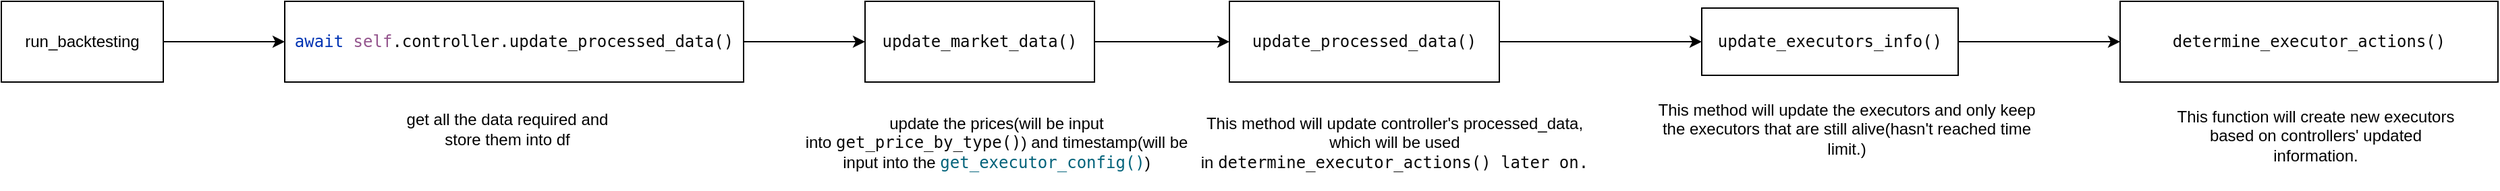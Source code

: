 <mxfile version="24.7.5">
  <diagram name="Page-1" id="tSQSDfrLt_4Sb2esOX55">
    <mxGraphModel dx="367" dy="408" grid="1" gridSize="10" guides="1" tooltips="1" connect="1" arrows="1" fold="1" page="1" pageScale="1" pageWidth="850" pageHeight="1100" math="0" shadow="0">
      <root>
        <mxCell id="0" />
        <mxCell id="1" parent="0" />
        <mxCell id="OFvOzKxzUaFmHOgw1V_2-1" value="run_backtesting" style="rounded=0;whiteSpace=wrap;html=1;" vertex="1" parent="1">
          <mxGeometry x="140" y="420" width="120" height="60" as="geometry" />
        </mxCell>
        <mxCell id="OFvOzKxzUaFmHOgw1V_2-2" value="&lt;div style=&quot;background-color:#ffffff;color:#080808&quot;&gt;&lt;pre style=&quot;font-family:&#39;JetBrains Mono&#39;,monospace;font-size:9.0pt;&quot;&gt;&lt;div&gt;&lt;pre style=&quot;font-family:&#39;JetBrains Mono&#39;,monospace;font-size:9.0pt;&quot;&gt;&lt;span style=&quot;color:#0033b3;&quot;&gt;await &lt;/span&gt;&lt;span style=&quot;color:#94558d;&quot;&gt;self&lt;/span&gt;.controller.update_processed_data()&lt;/pre&gt;&lt;/div&gt;&lt;/pre&gt;&lt;/div&gt;" style="rounded=0;whiteSpace=wrap;html=1;" vertex="1" parent="1">
          <mxGeometry x="350" y="420" width="340" height="60" as="geometry" />
        </mxCell>
        <mxCell id="OFvOzKxzUaFmHOgw1V_2-3" value="" style="endArrow=classic;html=1;rounded=0;entryX=0;entryY=0.5;entryDx=0;entryDy=0;exitX=1;exitY=0.5;exitDx=0;exitDy=0;" edge="1" parent="1" source="OFvOzKxzUaFmHOgw1V_2-1" target="OFvOzKxzUaFmHOgw1V_2-2">
          <mxGeometry width="50" height="50" relative="1" as="geometry">
            <mxPoint x="170" y="480" as="sourcePoint" />
            <mxPoint x="220" y="430" as="targetPoint" />
          </mxGeometry>
        </mxCell>
        <mxCell id="OFvOzKxzUaFmHOgw1V_2-4" value="get all the data required and store them into df" style="text;html=1;align=center;verticalAlign=middle;whiteSpace=wrap;rounded=0;" vertex="1" parent="1">
          <mxGeometry x="425" y="500" width="180" height="30" as="geometry" />
        </mxCell>
        <mxCell id="OFvOzKxzUaFmHOgw1V_2-5" value="" style="endArrow=classic;html=1;rounded=0;exitX=1;exitY=0.5;exitDx=0;exitDy=0;" edge="1" parent="1" source="OFvOzKxzUaFmHOgw1V_2-2" target="OFvOzKxzUaFmHOgw1V_2-6">
          <mxGeometry width="50" height="50" relative="1" as="geometry">
            <mxPoint x="440" y="510" as="sourcePoint" />
            <mxPoint x="490" y="460" as="targetPoint" />
          </mxGeometry>
        </mxCell>
        <mxCell id="OFvOzKxzUaFmHOgw1V_2-6" value="&lt;div style=&quot;background-color:#ffffff;color:#080808&quot;&gt;&lt;pre style=&quot;font-family:&#39;JetBrains Mono&#39;,monospace;font-size:9.0pt;&quot;&gt;update_market_data()&lt;/pre&gt;&lt;/div&gt;" style="rounded=0;whiteSpace=wrap;html=1;" vertex="1" parent="1">
          <mxGeometry x="780" y="420" width="170" height="60" as="geometry" />
        </mxCell>
        <mxCell id="OFvOzKxzUaFmHOgw1V_2-7" value="update the prices(will be input into&amp;nbsp;&lt;span style=&quot;font-family: &amp;quot;JetBrains Mono&amp;quot;, monospace; font-size: 9pt; background-color: rgb(255, 255, 255); color: rgb(8, 8, 8);&quot;&gt;get_price_by_type()&lt;/span&gt;&lt;span style=&quot;background-color: initial;&quot;&gt;) and timestamp(will be input into the&amp;nbsp;&lt;/span&gt;&lt;span style=&quot;font-size: 9pt; color: rgb(0, 98, 122); font-family: &amp;quot;JetBrains Mono&amp;quot;, monospace; background-color: rgb(255, 255, 255);&quot;&gt;get_executor_config()&lt;/span&gt;&lt;span style=&quot;background-color: initial;&quot;&gt;)&lt;/span&gt;" style="text;html=1;align=center;verticalAlign=middle;whiteSpace=wrap;rounded=0;" vertex="1" parent="1">
          <mxGeometry x="730" y="490" width="295" height="70" as="geometry" />
        </mxCell>
        <mxCell id="OFvOzKxzUaFmHOgw1V_2-8" value="" style="endArrow=classic;html=1;rounded=0;exitX=1;exitY=0.5;exitDx=0;exitDy=0;" edge="1" parent="1" source="OFvOzKxzUaFmHOgw1V_2-6" target="OFvOzKxzUaFmHOgw1V_2-9">
          <mxGeometry width="50" height="50" relative="1" as="geometry">
            <mxPoint x="770" y="630" as="sourcePoint" />
            <mxPoint x="820" y="580" as="targetPoint" />
          </mxGeometry>
        </mxCell>
        <mxCell id="OFvOzKxzUaFmHOgw1V_2-9" value="&lt;div style=&quot;background-color:#ffffff;color:#080808&quot;&gt;&lt;pre style=&quot;font-family:&#39;JetBrains Mono&#39;,monospace;font-size:9.0pt;&quot;&gt;update_processed_data()&lt;/pre&gt;&lt;/div&gt;" style="rounded=0;whiteSpace=wrap;html=1;" vertex="1" parent="1">
          <mxGeometry x="1050" y="420" width="200" height="60" as="geometry" />
        </mxCell>
        <mxCell id="OFvOzKxzUaFmHOgw1V_2-10" value="This method will update controller&#39;s processed_data, which will be used in&amp;nbsp;&lt;span style=&quot;font-family: &amp;quot;JetBrains Mono&amp;quot;, monospace; font-size: 9pt; background-color: rgb(255, 255, 255); color: rgb(8, 8, 8);&quot;&gt;determine_executor_actions() later on.&lt;/span&gt;" style="text;html=1;align=center;verticalAlign=middle;whiteSpace=wrap;rounded=0;" vertex="1" parent="1">
          <mxGeometry x="1025" y="490" width="295" height="70" as="geometry" />
        </mxCell>
        <mxCell id="OFvOzKxzUaFmHOgw1V_2-11" value="" style="endArrow=classic;html=1;rounded=0;exitX=1;exitY=0.5;exitDx=0;exitDy=0;" edge="1" parent="1" source="OFvOzKxzUaFmHOgw1V_2-9" target="OFvOzKxzUaFmHOgw1V_2-12">
          <mxGeometry width="50" height="50" relative="1" as="geometry">
            <mxPoint x="1180" y="560" as="sourcePoint" />
            <mxPoint x="1230" y="510" as="targetPoint" />
          </mxGeometry>
        </mxCell>
        <mxCell id="OFvOzKxzUaFmHOgw1V_2-12" value="&lt;div style=&quot;background-color:#ffffff;color:#080808&quot;&gt;&lt;pre style=&quot;font-family:&#39;JetBrains Mono&#39;,monospace;font-size:9.0pt;&quot;&gt;update_executors_info()&lt;/pre&gt;&lt;/div&gt;" style="rounded=0;whiteSpace=wrap;html=1;" vertex="1" parent="1">
          <mxGeometry x="1400" y="425" width="190" height="50" as="geometry" />
        </mxCell>
        <mxCell id="OFvOzKxzUaFmHOgw1V_2-13" value="This method will update the executors and only keep the executors that are still alive(hasn&#39;t reached time limit.)" style="text;html=1;align=center;verticalAlign=middle;whiteSpace=wrap;rounded=0;" vertex="1" parent="1">
          <mxGeometry x="1360" y="480" width="295" height="70" as="geometry" />
        </mxCell>
        <mxCell id="OFvOzKxzUaFmHOgw1V_2-14" value="" style="endArrow=classic;html=1;rounded=0;exitX=1;exitY=0.5;exitDx=0;exitDy=0;" edge="1" parent="1" source="OFvOzKxzUaFmHOgw1V_2-12" target="OFvOzKxzUaFmHOgw1V_2-15">
          <mxGeometry width="50" height="50" relative="1" as="geometry">
            <mxPoint x="1540" y="560" as="sourcePoint" />
            <mxPoint x="1590" y="510" as="targetPoint" />
          </mxGeometry>
        </mxCell>
        <mxCell id="OFvOzKxzUaFmHOgw1V_2-15" value="&lt;div style=&quot;background-color:#ffffff;color:#080808&quot;&gt;&lt;pre style=&quot;font-family:&#39;JetBrains Mono&#39;,monospace;font-size:9.0pt;&quot;&gt;determine_executor_actions()&lt;/pre&gt;&lt;/div&gt;" style="rounded=0;whiteSpace=wrap;html=1;" vertex="1" parent="1">
          <mxGeometry x="1710" y="420" width="280" height="60" as="geometry" />
        </mxCell>
        <mxCell id="OFvOzKxzUaFmHOgw1V_2-16" value="This function will create new executors based on controllers&#39; updated information." style="text;html=1;align=center;verticalAlign=middle;whiteSpace=wrap;rounded=0;" vertex="1" parent="1">
          <mxGeometry x="1750" y="500" width="210" height="40" as="geometry" />
        </mxCell>
      </root>
    </mxGraphModel>
  </diagram>
</mxfile>
